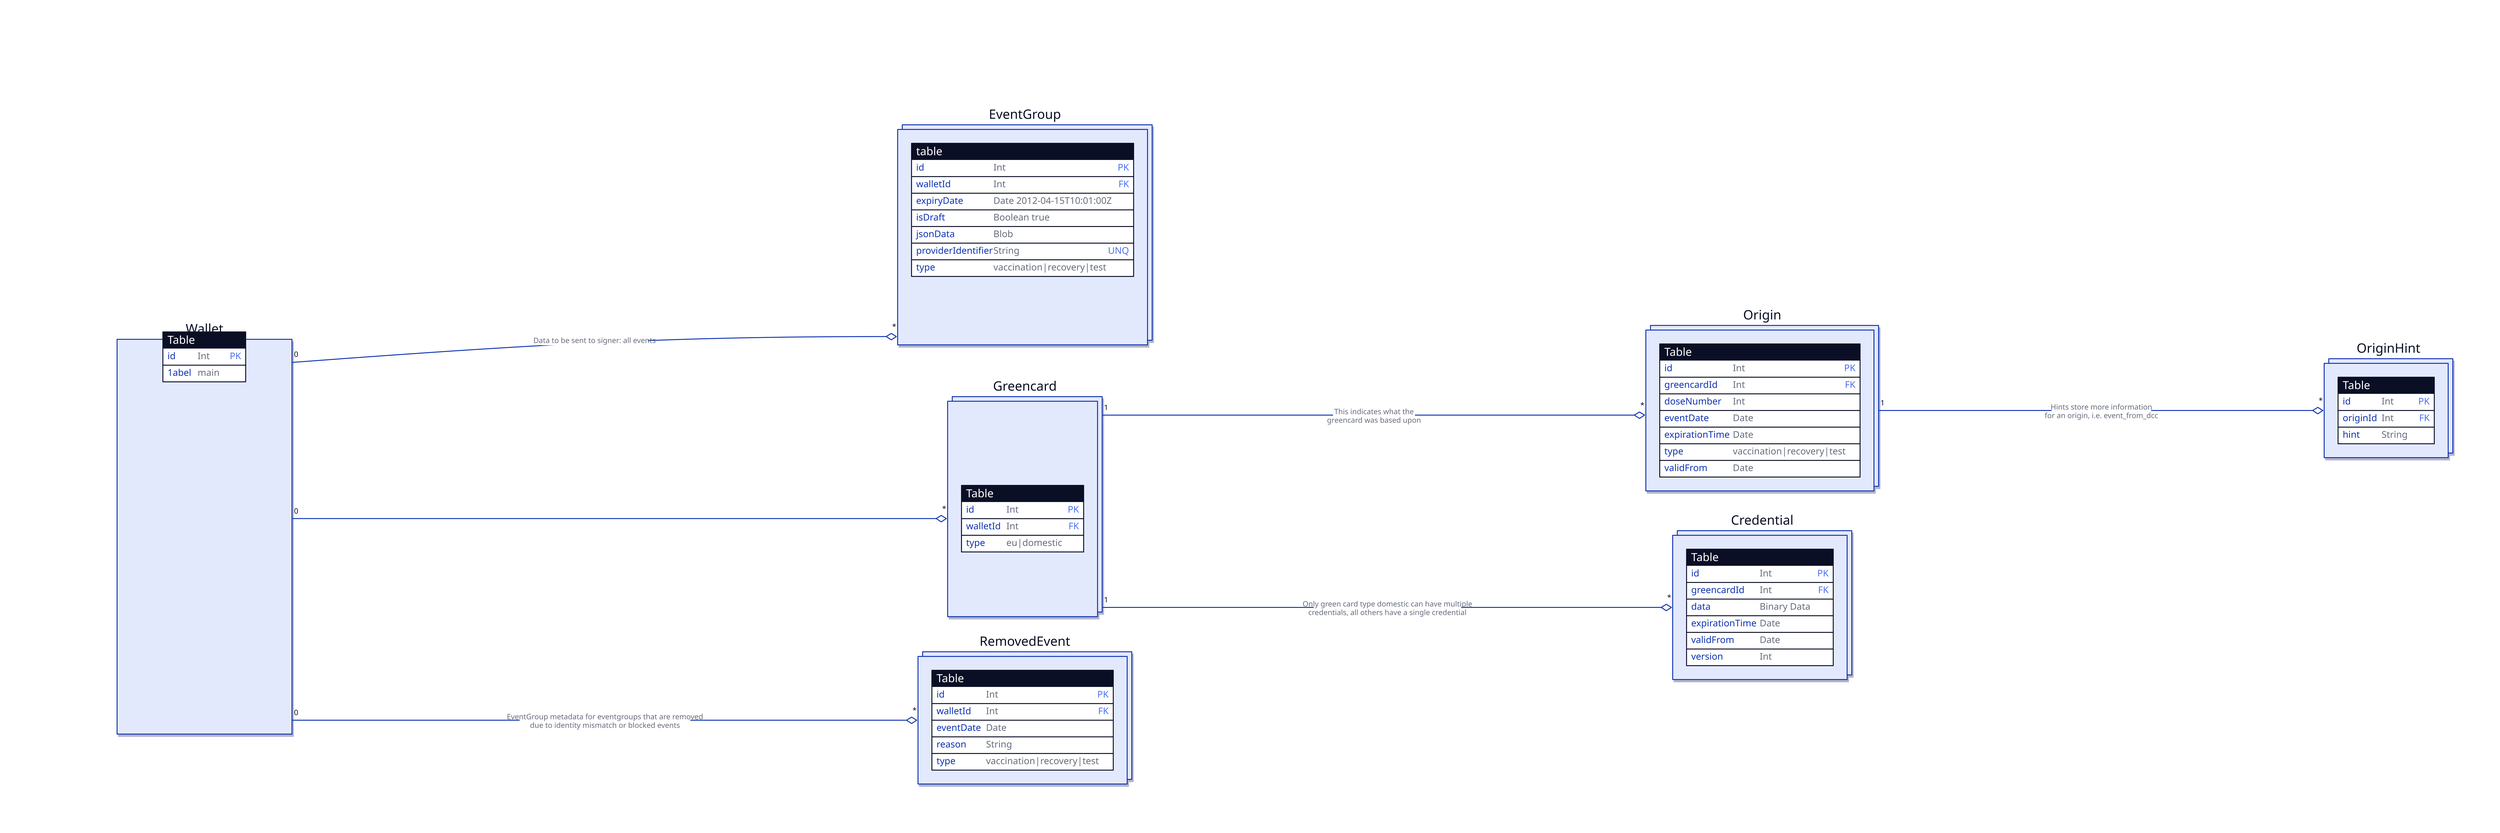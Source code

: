 direction: right

# Text

explanation: |md
  # CoronaCheck - Client Side Data model
  - **Changelog**
    - *1.5.1* Layout changes with d2lang
    - *1.5* Updated EventGroup with isDraft
    - *1.4* Added OriginHint and RemovedEvents
    - *1.3* Renamed EventGroup issued_at to expiryDate
    - *1.2* Added origin level, styling changes
    - *1.1* Added provider identifier, credential version to event table renamed event to EventGroup
    - *1.0* Removed 'valid until' fields as this is config-determined
    - *0.2* Matched terminology currently used in clients
    - *0.1* Initial version

  - **Authors**
     - Ivo, Bart, Rool
|

# Containers

wallet: {
  label: Wallet
  table: Table {
    shape: sql_table
    id: Int {constraint: primary_key}
    1abel: main
  }
  comment: |md
    This level is currently __YAGNI__ and will be  
    added once we support multiple people's QR's.
  |
  style.shadow: true
}

eventgroup: {
  label: EventGroup
  table: {
    shape: sql_table
    id: Int {constraint: primary_key}
    walletId: Int {constraint: foreign_key}
    expiryDate: Date 2012-04-15T10:01:00Z
    isDraft: Boolean true
    jsonData: Blob
    providerIdentifier: String {constraint: unique}
    type: vaccination|recovery|test
  }
  comment: |md
    **Note**: the jsonData can contain multiple  
      events with a single signature.
  |
  style.shadow: true
  style.multiple: true
}

greencard: {
  label: Greencard
  table: Table {
    shape: sql_table
    id: Int {constraint: primary_key}
    walletId: Int {constraint: foreign_key}
    type: eu|domestic
  }
  style.shadow: true
  style.multiple: true
}

origin: {
  label: Origin
  table: Table {
    shape: sql_table
    id: Int {constraint: primary_key}
    greencardId: Int {constraint: foreign_key}
    doseNumber: Int
    eventDate: Date
    expirationTime: Date
    type: vaccination|recovery|test
    validFrom: Date
  }
  style.shadow: true
  style.multiple: true
}

credential: {
  label: Credential
  table: Table {
    shape: sql_table
    id: Int {constraint: primary_key}
    greencardId: Int {constraint: foreign_key}
    data: Binary Data
    expirationTime: Date
    validFrom: Date
    version: Int
  }
  style.shadow: true
  style.multiple: true
}

removedevent: {
  label: RemovedEvent
  table: Table {
    shape: sql_table
    id: Int {constraint: primary_key}
    walletId: Int {constraint: foreign_key}
    eventDate: Date
    reason: String
    type: vaccination|recovery|test
  }
  style.shadow: true
  style.multiple: true
}

hint: {
  label: OriginHint
  table: Table {
    shape: sql_table
    id: Int {constraint: primary_key}
    originId: Int {constraint: foreign_key}
    hint: String
  }
  style.shadow: true
  style.multiple: true
}

# Connections

wallet -> eventgroup: "Data to be sent to signer: all events" {
  source-arrowhead: 0
  target-arrowhead: * {
    shape: diamond
  }
}
wallet -> greencard: {
  source-arrowhead: 0
  target-arrowhead: * {
    shape: diamond
  }
}
wallet -> removedEvent: "EventGroup metadata for eventgroups that are removed\ndue to identity mismatch or blocked events " {
  source-arrowhead: 0
  target-arrowhead: * {
    shape: diamond
  }
}

greencard -> origin: "This indicates what the\ngreencard was based upon" {
  source-arrowhead: 1
  target-arrowhead: * {
    shape: diamond
  }
}
greencard -> credential: "Only green card type domestic can have multiple\ncredentials, all others have a single credential" {
  source-arrowhead: 1
  target-arrowhead: * {
    shape: diamond
  }
}

origin -> hint: "Hints store more information\nfor an origin, i.e. event_from_dcc" {
  source-arrowhead: 1
  target-arrowhead: * {
    shape: diamond
  }
}
